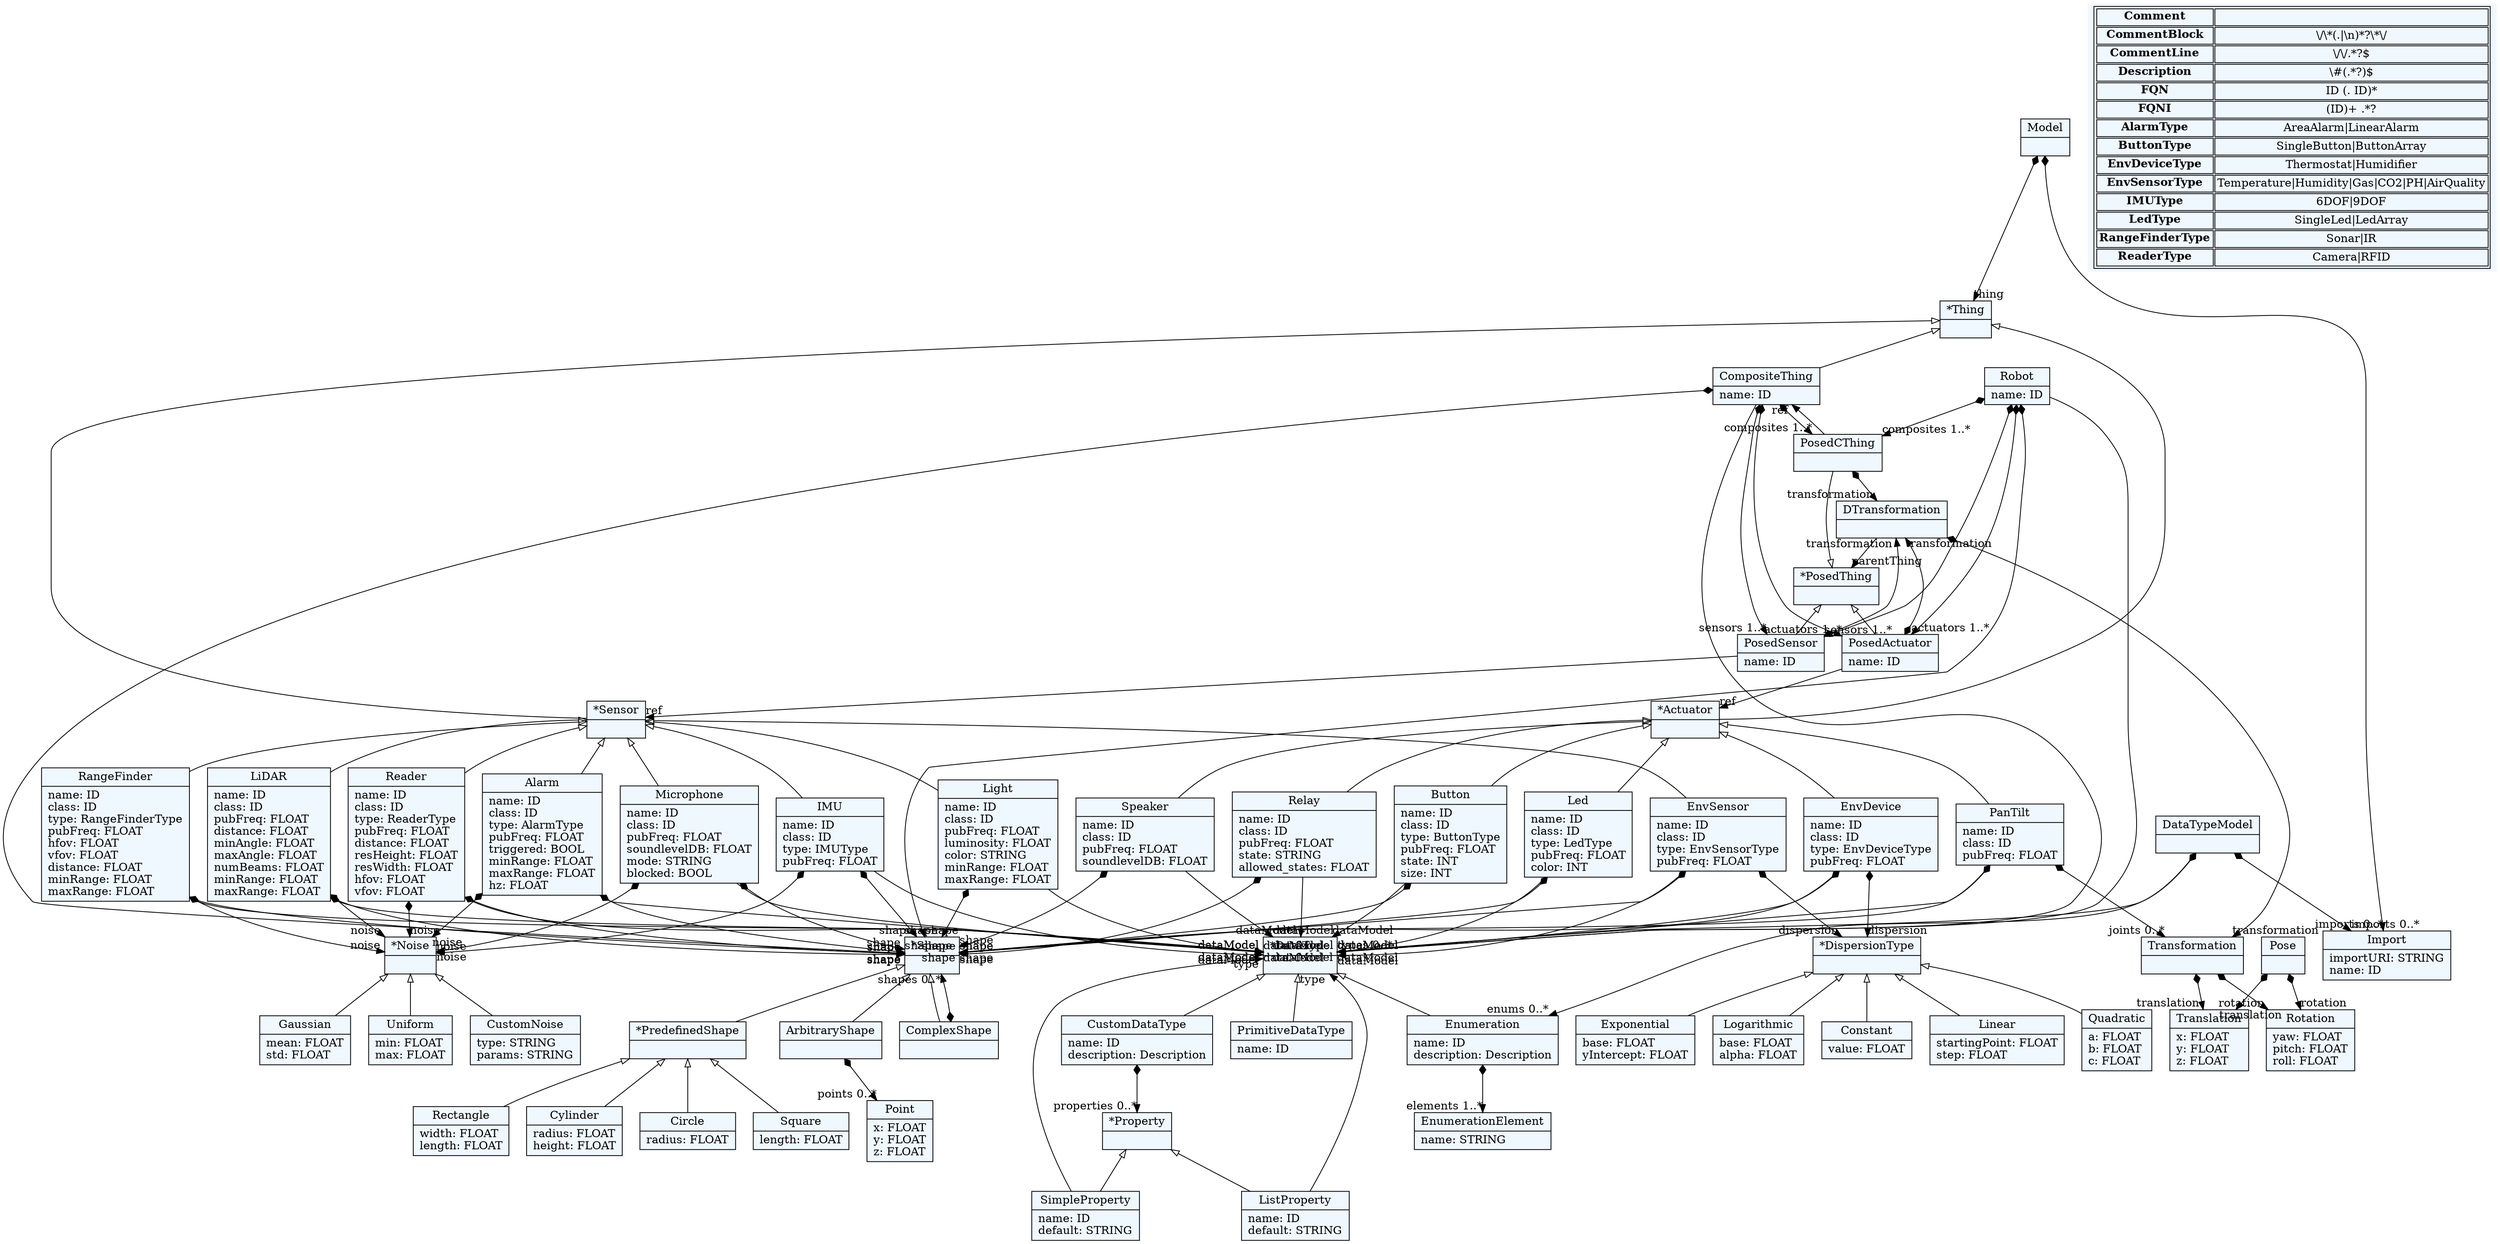 
    digraph textX {
    fontname = "Bitstream Vera Sans"
    fontsize = 8
    node[
        shape=record,
        style=filled,
        fillcolor=aliceblue
    ]
    nodesep = 0.3
    edge[dir=black,arrowtail=empty]


2099394001616[ label="{Model|}"]

2099393999936[ label="{*Thing|}"]

2099393998496[ label="{CompositeThing|name: ID\l}"]

2099394000752[ label="{Robot|name: ID\l}"]

2099394000464[ label="{*PosedThing|}"]

2099393761536[ label="{PosedCThing|}"]

2099393764656[ label="{PosedSensor|name: ID\l}"]

2099393768112[ label="{PosedActuator|name: ID\l}"]

2099394151872[ label="{*Sensor|}"]

2099394152592[ label="{EnvSensor|name: ID\lclass: ID\ltype: EnvSensorType\lpubFreq: FLOAT\l}"]

2099394164496[ label="{RangeFinder|name: ID\lclass: ID\ltype: RangeFinderType\lpubFreq: FLOAT\lhfov: FLOAT\lvfov: FLOAT\ldistance: FLOAT\lminRange: FLOAT\lmaxRange: FLOAT\l}"]

2099394164784[ label="{LiDAR|name: ID\lclass: ID\lpubFreq: FLOAT\ldistance: FLOAT\lminAngle: FLOAT\lmaxAngle: FLOAT\lnumBeams: FLOAT\lminRange: FLOAT\lmaxRange: FLOAT\l}"]

2099394162384[ label="{Reader|name: ID\lclass: ID\ltype: ReaderType\lpubFreq: FLOAT\ldistance: FLOAT\lresHeight: FLOAT\lresWidth: FLOAT\lhfov: FLOAT\lvfov: FLOAT\l}"]

2099394156000[ label="{Alarm|name: ID\lclass: ID\ltype: AlarmType\lpubFreq: FLOAT\ltriggered: BOOL\lminRange: FLOAT\lmaxRange: FLOAT\lhz: FLOAT\l}"]

2099394154464[ label="{Microphone|name: ID\lclass: ID\lpubFreq: FLOAT\lsoundlevelDB: FLOAT\lmode: STRING\lblocked: BOOL\l}"]

2099394153456[ label="{Light|name: ID\lclass: ID\lpubFreq: FLOAT\lluminosity: FLOAT\lcolor: STRING\lminRange: FLOAT\lmaxRange: FLOAT\l}"]

2099394151392[ label="{IMU|name: ID\lclass: ID\ltype: IMUType\lpubFreq: FLOAT\l}"]

2099394152640[ label="{*Actuator|}"]

2099394151920[ label="{PanTilt|name: ID\lclass: ID\lpubFreq: FLOAT\l}"]

2099394153936[ label="{EnvDevice|name: ID\lclass: ID\ltype: EnvDeviceType\lpubFreq: FLOAT\l}"]

2099394154560[ label="{Relay|name: ID\lclass: ID\lpubFreq: FLOAT\lstate: STRING\lallowed_states: FLOAT\l}"]

2099394156432[ label="{Button|name: ID\lclass: ID\ltype: ButtonType\lpubFreq: FLOAT\lstate: INT\lsize: INT\l}"]

2099394159984[ label="{Led|name: ID\lclass: ID\ltype: LedType\lpubFreq: FLOAT\lcolor: INT\l}"]

2099394160848[ label="{Speaker|name: ID\lclass: ID\lpubFreq: FLOAT\lsoundlevelDB: FLOAT\l}"]

2099394162144[ label="{*Noise|}"]

2099394162480[ label="{Gaussian|mean: FLOAT\lstd: FLOAT\l}"]

2099394164928[ label="{Uniform|min: FLOAT\lmax: FLOAT\l}"]

2099394164544[ label="{CustomNoise|type: STRING\lparams: STRING\l}"]

2099394166176[ label="{DTransformation|}"]

2099394223168[ label="{*DispersionType|}"]

2099394225328[ label="{Constant|value: FLOAT\l}"]

2099367500624[ label="{Linear|startingPoint: FLOAT\lstep: FLOAT\l}"]

2099394216448[ label="{Quadratic|a: FLOAT\lb: FLOAT\lc: FLOAT\l}"]

2099394229744[ label="{Exponential|base: FLOAT\lyIntercept: FLOAT\l}"]

2099394225904[ label="{Logarithmic|base: FLOAT\lalpha: FLOAT\l}"]

2099394220480[ label="{DataTypeModel|}"]

2099394219904[ label="{*DataType|}"]

2099394218992[ label="{CustomDataType|name: ID\ldescription: Description\l}"]

2099394218224[ label="{*Property|}"]

2099394217504[ label="{SimpleProperty|name: ID\ldefault: STRING\l}"]

2099394216784[ label="{ListProperty|name: ID\ldefault: STRING\l}"]

2099394222064[ label="{Enumeration|name: ID\ldescription: Description\l}"]

2099394229888[ label="{EnumerationElement|name: STRING\l}"]

2099394228448[ label="{PrimitiveDataType|name: ID\l}"]

2099394231952[ label="{Import|importURI: STRING\lname: ID\l}"]

2099394069616[ label="{Point|x: FLOAT\ly: FLOAT\lz: FLOAT\l}"]

2099394084016[ label="{Translation|x: FLOAT\ly: FLOAT\lz: FLOAT\l}"]

2099394071728[ label="{Rotation|yaw: FLOAT\lpitch: FLOAT\lroll: FLOAT\l}"]

2099394079552[ label="{Transformation|}"]

2099394082384[ label="{Pose|}"]

2099394077296[ label="{*Shape|}"]

2099394069424[ label="{ComplexShape|}"]

2099394080080[ label="{*PredefinedShape|}"]

2099394084592[ label="{Circle|radius: FLOAT\l}"]

2099394083632[ label="{Square|length: FLOAT\l}"]

2099394082720[ label="{Rectangle|width: FLOAT\llength: FLOAT\l}"]

2099394081760[ label="{Cylinder|radius: FLOAT\lheight: FLOAT\l}"]

2099394079456[ label="{ArbitraryShape|}"]



2099394001616 -> 2099394231952[arrowtail=diamond, dir=both, headlabel="imports 0..*"]
2099394001616 -> 2099393999936[arrowtail=diamond, dir=both, headlabel="thing "]
2099393999936 -> 2099394151872 [dir=back]
2099393999936 -> 2099394152640 [dir=back]
2099393999936 -> 2099393998496 [dir=back]
2099393998496 -> 2099394077296[arrowtail=diamond, dir=both, headlabel="shape "]
2099393998496 -> 2099393764656[arrowtail=diamond, dir=both, headlabel="sensors 1..*"]
2099393998496 -> 2099393768112[arrowtail=diamond, dir=both, headlabel="actuators 1..*"]
2099393998496 -> 2099393761536[arrowtail=diamond, dir=both, headlabel="composites 1..*"]
2099393998496 -> 2099394219904[headlabel="dataModel "]
2099394000752 -> 2099394077296[arrowtail=diamond, dir=both, headlabel="shape "]
2099394000752 -> 2099393764656[arrowtail=diamond, dir=both, headlabel="sensors 1..*"]
2099394000752 -> 2099393768112[arrowtail=diamond, dir=both, headlabel="actuators 1..*"]
2099394000752 -> 2099393761536[arrowtail=diamond, dir=both, headlabel="composites 1..*"]
2099394000752 -> 2099394219904[headlabel="dataModel "]
2099394000464 -> 2099393764656 [dir=back]
2099394000464 -> 2099393768112 [dir=back]
2099394000464 -> 2099393761536 [dir=back]
2099393761536 -> 2099393998496[headlabel="ref "]
2099393761536 -> 2099394166176[arrowtail=diamond, dir=both, headlabel="transformation "]
2099393764656 -> 2099394151872[headlabel="ref "]
2099393764656 -> 2099394166176[arrowtail=diamond, dir=both, headlabel="transformation "]
2099393768112 -> 2099394152640[headlabel="ref "]
2099393768112 -> 2099394166176[arrowtail=diamond, dir=both, headlabel="transformation "]
2099394151872 -> 2099394152592 [dir=back]
2099394151872 -> 2099394164496 [dir=back]
2099394151872 -> 2099394164784 [dir=back]
2099394151872 -> 2099394162384 [dir=back]
2099394151872 -> 2099394156000 [dir=back]
2099394151872 -> 2099394154464 [dir=back]
2099394151872 -> 2099394153456 [dir=back]
2099394151872 -> 2099394151392 [dir=back]
2099394152592 -> 2099394223168[arrowtail=diamond, dir=both, headlabel="dispersion "]
2099394152592 -> 2099394219904[headlabel="dataModel "]
2099394152592 -> 2099394077296[arrowtail=diamond, dir=both, headlabel="shape "]
2099394164496 -> 2099394219904[headlabel="dataModel "]
2099394164496 -> 2099394077296[arrowtail=diamond, dir=both, headlabel="shape "]
2099394164496 -> 2099394162144[arrowtail=diamond, dir=both, headlabel="noise "]
2099394164784 -> 2099394219904[headlabel="dataModel "]
2099394164784 -> 2099394077296[arrowtail=diamond, dir=both, headlabel="shape "]
2099394164784 -> 2099394162144[arrowtail=diamond, dir=both, headlabel="noise "]
2099394162384 -> 2099394219904[headlabel="dataModel "]
2099394162384 -> 2099394077296[arrowtail=diamond, dir=both, headlabel="shape "]
2099394162384 -> 2099394162144[arrowtail=diamond, dir=both, headlabel="noise "]
2099394156000 -> 2099394219904[headlabel="dataModel "]
2099394156000 -> 2099394077296[arrowtail=diamond, dir=both, headlabel="shape "]
2099394156000 -> 2099394162144[arrowtail=diamond, dir=both, headlabel="noise "]
2099394154464 -> 2099394219904[headlabel="dataModel "]
2099394154464 -> 2099394077296[arrowtail=diamond, dir=both, headlabel="shape "]
2099394154464 -> 2099394162144[arrowtail=diamond, dir=both, headlabel="noise "]
2099394153456 -> 2099394219904[headlabel="dataModel "]
2099394153456 -> 2099394077296[arrowtail=diamond, dir=both, headlabel="shape "]
2099394151392 -> 2099394219904[headlabel="dataModel "]
2099394151392 -> 2099394077296[arrowtail=diamond, dir=both, headlabel="shape "]
2099394151392 -> 2099394162144[arrowtail=diamond, dir=both, headlabel="noise "]
2099394152640 -> 2099394151920 [dir=back]
2099394152640 -> 2099394153936 [dir=back]
2099394152640 -> 2099394154560 [dir=back]
2099394152640 -> 2099394156432 [dir=back]
2099394152640 -> 2099394159984 [dir=back]
2099394152640 -> 2099394160848 [dir=back]
2099394151920 -> 2099394219904[headlabel="dataModel "]
2099394151920 -> 2099394079552[arrowtail=diamond, dir=both, headlabel="joints 0..*"]
2099394151920 -> 2099394077296[arrowtail=diamond, dir=both, headlabel="shape "]
2099394153936 -> 2099394223168[arrowtail=diamond, dir=both, headlabel="dispersion "]
2099394153936 -> 2099394219904[headlabel="dataModel "]
2099394153936 -> 2099394077296[arrowtail=diamond, dir=both, headlabel="shape "]
2099394154560 -> 2099394219904[headlabel="dataModel "]
2099394154560 -> 2099394077296[arrowtail=diamond, dir=both, headlabel="shape "]
2099394156432 -> 2099394219904[headlabel="dataModel "]
2099394156432 -> 2099394077296[arrowtail=diamond, dir=both, headlabel="shape "]
2099394159984 -> 2099394219904[headlabel="dataModel "]
2099394159984 -> 2099394077296[arrowtail=diamond, dir=both, headlabel="shape "]
2099394160848 -> 2099394219904[headlabel="dataModel "]
2099394160848 -> 2099394077296[arrowtail=diamond, dir=both, headlabel="shape "]
2099394162144 -> 2099394162480 [dir=back]
2099394162144 -> 2099394164928 [dir=back]
2099394162144 -> 2099394164544 [dir=back]
2099394166176 -> 2099394079552[arrowtail=diamond, dir=both, headlabel="transformation "]
2099394166176 -> 2099394000464[headlabel="parentThing "]
2099394223168 -> 2099394225328 [dir=back]
2099394223168 -> 2099367500624 [dir=back]
2099394223168 -> 2099394216448 [dir=back]
2099394223168 -> 2099394229744 [dir=back]
2099394223168 -> 2099394225904 [dir=back]
2099394220480 -> 2099394231952[arrowtail=diamond, dir=both, headlabel="imports 0..*"]
2099394220480 -> 2099394219904[arrowtail=diamond, dir=both, headlabel="types 0..*"]
2099394220480 -> 2099394222064[arrowtail=diamond, dir=both, headlabel="enums 0..*"]
2099394219904 -> 2099394228448 [dir=back]
2099394219904 -> 2099394222064 [dir=back]
2099394219904 -> 2099394218992 [dir=back]
2099394218992 -> 2099394218224[arrowtail=diamond, dir=both, headlabel="properties 0..*"]
2099394218224 -> 2099394216784 [dir=back]
2099394218224 -> 2099394217504 [dir=back]
2099394217504 -> 2099394219904[headlabel="type "]
2099394216784 -> 2099394219904[headlabel="type "]
2099394222064 -> 2099394229888[arrowtail=diamond, dir=both, headlabel="elements 1..*"]
2099394079552 -> 2099394084016[arrowtail=diamond, dir=both, headlabel="translation "]
2099394079552 -> 2099394071728[arrowtail=diamond, dir=both, headlabel="rotation "]
2099394082384 -> 2099394084016[arrowtail=diamond, dir=both, headlabel="translation "]
2099394082384 -> 2099394071728[arrowtail=diamond, dir=both, headlabel="rotation "]
2099394077296 -> 2099394080080 [dir=back]
2099394077296 -> 2099394079456 [dir=back]
2099394077296 -> 2099394069424 [dir=back]
2099394069424 -> 2099394077296[arrowtail=diamond, dir=both, headlabel="shapes 0..*"]
2099394080080 -> 2099394084592 [dir=back]
2099394080080 -> 2099394083632 [dir=back]
2099394080080 -> 2099394082720 [dir=back]
2099394080080 -> 2099394081760 [dir=back]
2099394079456 -> 2099394069616[arrowtail=diamond, dir=both, headlabel="points 0..*"]
match_rules [ shape=plaintext, label=< <table>
	<tr>
		<td><b>Comment</b></td><td></td>
	</tr>
	<tr>
		<td><b>CommentBlock</b></td><td>\/\*(.|\n)*?\*\/</td>
	</tr>
	<tr>
		<td><b>CommentLine</b></td><td>\/\/.*?$</td>
	</tr>
	<tr>
		<td><b>Description</b></td><td>\#(.*?)$</td>
	</tr>
	<tr>
		<td><b>FQN</b></td><td>ID (. ID)*</td>
	</tr>
	<tr>
		<td><b>FQNI</b></td><td>(ID)+ .*?</td>
	</tr>
	<tr>
		<td><b>AlarmType</b></td><td>AreaAlarm|LinearAlarm</td>
	</tr>
	<tr>
		<td><b>ButtonType</b></td><td>SingleButton|ButtonArray</td>
	</tr>
	<tr>
		<td><b>EnvDeviceType</b></td><td>Thermostat|Humidifier</td>
	</tr>
	<tr>
		<td><b>EnvSensorType</b></td><td>Temperature|Humidity|Gas|CO2|PH|AirQuality</td>
	</tr>
	<tr>
		<td><b>IMUType</b></td><td>6DOF|9DOF</td>
	</tr>
	<tr>
		<td><b>LedType</b></td><td>SingleLed|LedArray</td>
	</tr>
	<tr>
		<td><b>RangeFinderType</b></td><td>Sonar|IR</td>
	</tr>
	<tr>
		<td><b>ReaderType</b></td><td>Camera|RFID</td>
	</tr>
</table> >]


}
